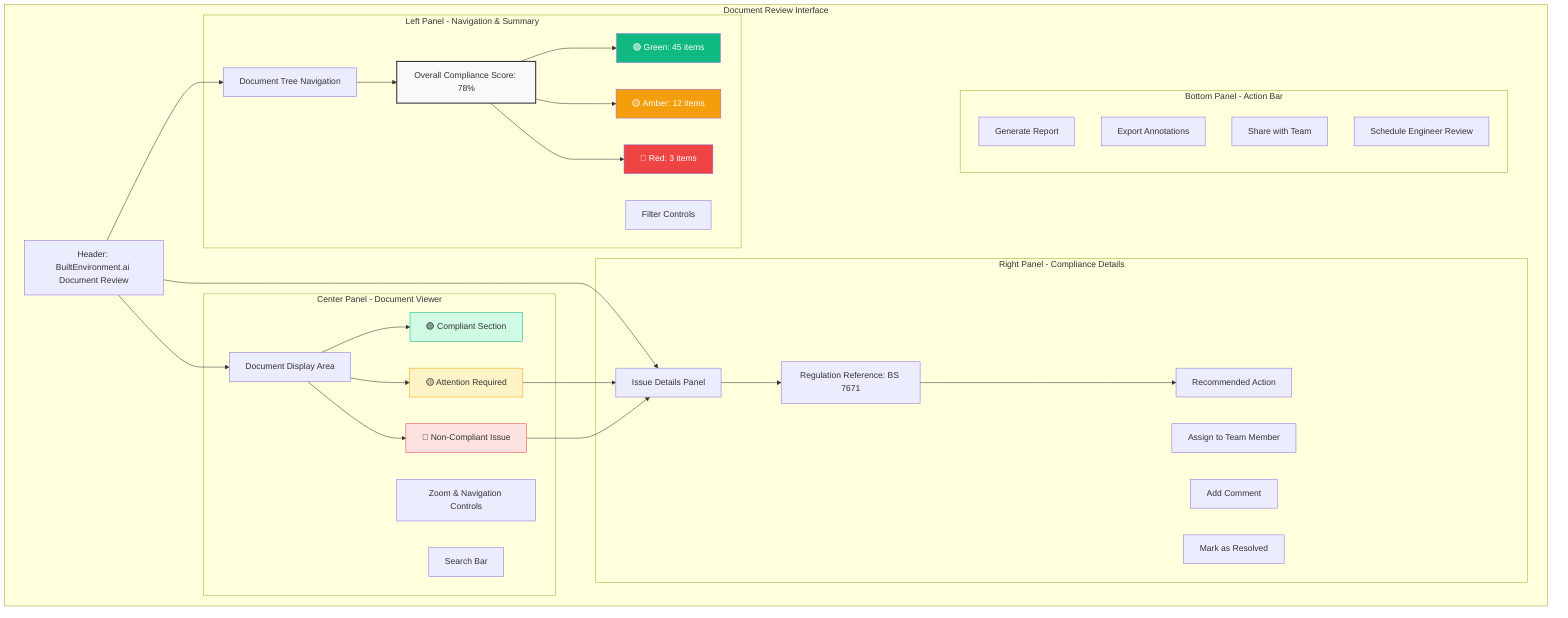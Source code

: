 graph TB
    subgraph "Document Review Interface"
        A[Header: BuiltEnvironment.ai Document Review]
        
        subgraph "Left Panel - Navigation & Summary"
            B[Document Tree Navigation]
            C[Overall Compliance Score: 78%]
            D[🟢 Green: 45 items]
            E[🟡 Amber: 12 items]  
            F[🔴 Red: 3 items]
            G[Filter Controls]
        end
        
        subgraph "Center Panel - Document Viewer"
            H[Document Display Area]
            I[🟢 Compliant Section]
            J[🟡 Attention Required]
            K[🔴 Non-Compliant Issue]
            L[Zoom & Navigation Controls]
            M[Search Bar]
        end
        
        subgraph "Right Panel - Compliance Details"
            N[Issue Details Panel]
            O[Regulation Reference: BS 7671]
            P[Recommended Action]
            Q[Assign to Team Member]
            R[Add Comment]
            S[Mark as Resolved]
        end
        
        subgraph "Bottom Panel - Action Bar"
            T[Generate Report]
            U[Export Annotations]
            V[Share with Team]
            W[Schedule Engineer Review]
        end
    end
    
    A --> B
    A --> H  
    A --> N
    B --> C
    C --> D
    C --> E
    C --> F
    H --> I
    H --> J
    H --> K
    J --> N
    K --> N
    N --> O
    O --> P
    
    style C fill:#f9f9f9,stroke:#333,stroke-width:2px
    style D fill:#10B981,color:#fff
    style E fill:#F59E0B,color:#fff
    style F fill:#EF4444,color:#fff
    style I fill:#D1FAE5,stroke:#10B981
    style J fill:#FEF3C7,stroke:#F59E0B
    style K fill:#FEE2E2,stroke:#EF4444